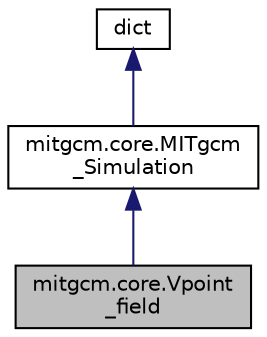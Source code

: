 digraph "mitgcm.core.Vpoint_field"
{
  edge [fontname="Helvetica",fontsize="10",labelfontname="Helvetica",labelfontsize="10"];
  node [fontname="Helvetica",fontsize="10",shape=record];
  Node1 [label="mitgcm.core.Vpoint\l_field",height=0.2,width=0.4,color="black", fillcolor="grey75", style="filled", fontcolor="black"];
  Node2 -> Node1 [dir="back",color="midnightblue",fontsize="10",style="solid",fontname="Helvetica"];
  Node2 [label="mitgcm.core.MITgcm\l_Simulation",height=0.2,width=0.4,color="black", fillcolor="white", style="filled",URL="$classmitgcm_1_1core_1_1_m_i_tgcm___simulation.html"];
  Node3 -> Node2 [dir="back",color="midnightblue",fontsize="10",style="solid",fontname="Helvetica"];
  Node3 [label="dict",height=0.2,width=0.4,color="black", fillcolor="white", style="filled",URL="$classdict.html"];
}
